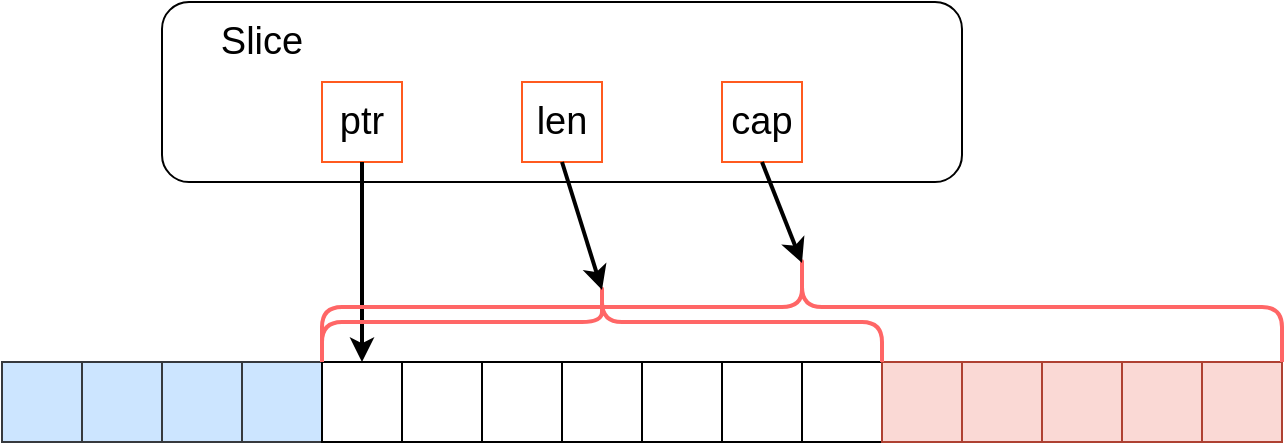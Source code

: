 <mxfile version="13.0.3" type="device"><diagram id="Mlxo5JXN_GmfHeBSySl9" name="第 1 页"><mxGraphModel dx="992" dy="731" grid="1" gridSize="10" guides="1" tooltips="1" connect="1" arrows="1" fold="1" page="1" pageScale="1" pageWidth="827" pageHeight="1169" math="0" shadow="0"><root><mxCell id="0"/><mxCell id="1" parent="0"/><mxCell id="86w5wCUeu4Vg8-H3KnYJ-1" value="" style="rounded=0;whiteSpace=wrap;html=1;fillColor=#cce5ff;strokeColor=#36393d;" vertex="1" parent="1"><mxGeometry x="80" y="440" width="40" height="40" as="geometry"/></mxCell><mxCell id="86w5wCUeu4Vg8-H3KnYJ-2" value="" style="rounded=0;whiteSpace=wrap;html=1;fillColor=#cce5ff;strokeColor=#36393d;" vertex="1" parent="1"><mxGeometry x="120" y="440" width="40" height="40" as="geometry"/></mxCell><mxCell id="86w5wCUeu4Vg8-H3KnYJ-3" value="" style="rounded=0;whiteSpace=wrap;html=1;fillColor=#cce5ff;strokeColor=#36393d;" vertex="1" parent="1"><mxGeometry x="160" y="440" width="40" height="40" as="geometry"/></mxCell><mxCell id="86w5wCUeu4Vg8-H3KnYJ-4" value="" style="rounded=0;whiteSpace=wrap;html=1;fillColor=#cce5ff;strokeColor=#36393d;" vertex="1" parent="1"><mxGeometry x="200" y="440" width="40" height="40" as="geometry"/></mxCell><mxCell id="86w5wCUeu4Vg8-H3KnYJ-5" value="" style="rounded=0;whiteSpace=wrap;html=1;" vertex="1" parent="1"><mxGeometry x="240" y="440" width="40" height="40" as="geometry"/></mxCell><mxCell id="86w5wCUeu4Vg8-H3KnYJ-6" value="" style="rounded=0;whiteSpace=wrap;html=1;" vertex="1" parent="1"><mxGeometry x="280" y="440" width="40" height="40" as="geometry"/></mxCell><mxCell id="86w5wCUeu4Vg8-H3KnYJ-7" value="" style="rounded=0;whiteSpace=wrap;html=1;" vertex="1" parent="1"><mxGeometry x="320" y="440" width="40" height="40" as="geometry"/></mxCell><mxCell id="86w5wCUeu4Vg8-H3KnYJ-8" value="" style="rounded=0;whiteSpace=wrap;html=1;" vertex="1" parent="1"><mxGeometry x="360" y="440" width="40" height="40" as="geometry"/></mxCell><mxCell id="86w5wCUeu4Vg8-H3KnYJ-9" value="" style="rounded=0;whiteSpace=wrap;html=1;" vertex="1" parent="1"><mxGeometry x="400" y="440" width="40" height="40" as="geometry"/></mxCell><mxCell id="86w5wCUeu4Vg8-H3KnYJ-10" value="" style="rounded=0;whiteSpace=wrap;html=1;" vertex="1" parent="1"><mxGeometry x="440" y="440" width="40" height="40" as="geometry"/></mxCell><mxCell id="86w5wCUeu4Vg8-H3KnYJ-11" value="" style="rounded=0;whiteSpace=wrap;html=1;" vertex="1" parent="1"><mxGeometry x="480" y="440" width="40" height="40" as="geometry"/></mxCell><mxCell id="86w5wCUeu4Vg8-H3KnYJ-12" value="" style="rounded=0;whiteSpace=wrap;html=1;fillColor=#fad9d5;strokeColor=#ae4132;" vertex="1" parent="1"><mxGeometry x="520" y="440" width="40" height="40" as="geometry"/></mxCell><mxCell id="86w5wCUeu4Vg8-H3KnYJ-13" value="" style="rounded=0;whiteSpace=wrap;html=1;fillColor=#fad9d5;strokeColor=#ae4132;" vertex="1" parent="1"><mxGeometry x="560" y="440" width="40" height="40" as="geometry"/></mxCell><mxCell id="86w5wCUeu4Vg8-H3KnYJ-14" value="" style="rounded=0;whiteSpace=wrap;html=1;fillColor=#fad9d5;strokeColor=#ae4132;" vertex="1" parent="1"><mxGeometry x="600" y="440" width="40" height="40" as="geometry"/></mxCell><mxCell id="86w5wCUeu4Vg8-H3KnYJ-15" value="" style="rounded=0;whiteSpace=wrap;html=1;fillColor=#fad9d5;strokeColor=#ae4132;" vertex="1" parent="1"><mxGeometry x="640" y="440" width="40" height="40" as="geometry"/></mxCell><mxCell id="86w5wCUeu4Vg8-H3KnYJ-16" value="" style="rounded=0;whiteSpace=wrap;html=1;fillColor=#fad9d5;strokeColor=#ae4132;" vertex="1" parent="1"><mxGeometry x="680" y="440" width="40" height="40" as="geometry"/></mxCell><mxCell id="86w5wCUeu4Vg8-H3KnYJ-17" value="" style="rounded=1;whiteSpace=wrap;html=1;" vertex="1" parent="1"><mxGeometry x="160" y="260" width="400" height="90" as="geometry"/></mxCell><mxCell id="86w5wCUeu4Vg8-H3KnYJ-18" value="&lt;font style=&quot;font-size: 19px&quot;&gt;Slice&lt;/font&gt;" style="text;html=1;strokeColor=none;fillColor=none;align=center;verticalAlign=middle;whiteSpace=wrap;rounded=0;" vertex="1" parent="1"><mxGeometry x="190" y="270" width="40" height="20" as="geometry"/></mxCell><mxCell id="86w5wCUeu4Vg8-H3KnYJ-20" value="&lt;font style=&quot;font-size: 19px&quot;&gt;cap&lt;/font&gt;" style="rounded=0;whiteSpace=wrap;html=1;strokeColor=#FF5A1F;" vertex="1" parent="1"><mxGeometry x="440" y="300" width="40" height="40" as="geometry"/></mxCell><mxCell id="86w5wCUeu4Vg8-H3KnYJ-21" value="&lt;font style=&quot;font-size: 19px&quot;&gt;len&lt;/font&gt;" style="rounded=0;whiteSpace=wrap;html=1;strokeColor=#FF5A1F;" vertex="1" parent="1"><mxGeometry x="340" y="300" width="40" height="40" as="geometry"/></mxCell><mxCell id="86w5wCUeu4Vg8-H3KnYJ-22" value="&lt;font style=&quot;font-size: 19px&quot;&gt;ptr&lt;/font&gt;" style="rounded=0;whiteSpace=wrap;html=1;strokeColor=#FF5A1F;" vertex="1" parent="1"><mxGeometry x="240" y="300" width="40" height="40" as="geometry"/></mxCell><mxCell id="86w5wCUeu4Vg8-H3KnYJ-23" value="" style="endArrow=classic;html=1;exitX=0.5;exitY=1;exitDx=0;exitDy=0;entryX=0.5;entryY=0;entryDx=0;entryDy=0;strokeWidth=2;" edge="1" parent="1" source="86w5wCUeu4Vg8-H3KnYJ-22" target="86w5wCUeu4Vg8-H3KnYJ-5"><mxGeometry width="50" height="50" relative="1" as="geometry"><mxPoint x="390" y="400" as="sourcePoint"/><mxPoint x="440" y="350" as="targetPoint"/></mxGeometry></mxCell><mxCell id="86w5wCUeu4Vg8-H3KnYJ-24" value="" style="shape=curlyBracket;whiteSpace=wrap;html=1;rounded=1;strokeColor=#FF6666;rotation=90;strokeWidth=2;" vertex="1" parent="1"><mxGeometry x="360" y="280" width="40" height="280" as="geometry"/></mxCell><mxCell id="86w5wCUeu4Vg8-H3KnYJ-25" value="" style="endArrow=classic;html=1;strokeWidth=2;exitX=0.5;exitY=1;exitDx=0;exitDy=0;entryX=0.1;entryY=0.5;entryDx=0;entryDy=0;entryPerimeter=0;" edge="1" parent="1" source="86w5wCUeu4Vg8-H3KnYJ-21" target="86w5wCUeu4Vg8-H3KnYJ-24"><mxGeometry width="50" height="50" relative="1" as="geometry"><mxPoint x="390" y="400" as="sourcePoint"/><mxPoint x="440" y="350" as="targetPoint"/></mxGeometry></mxCell><mxCell id="86w5wCUeu4Vg8-H3KnYJ-26" value="" style="shape=curlyBracket;whiteSpace=wrap;html=1;rounded=1;strokeColor=#FF6666;rotation=90;strokeWidth=2;" vertex="1" parent="1"><mxGeometry x="452.5" y="172.5" width="55" height="480" as="geometry"/></mxCell><mxCell id="86w5wCUeu4Vg8-H3KnYJ-29" value="" style="endArrow=classic;html=1;strokeWidth=2;exitX=0.5;exitY=1;exitDx=0;exitDy=0;entryX=0.1;entryY=0.5;entryDx=0;entryDy=0;entryPerimeter=0;" edge="1" parent="1" source="86w5wCUeu4Vg8-H3KnYJ-20" target="86w5wCUeu4Vg8-H3KnYJ-26"><mxGeometry width="50" height="50" relative="1" as="geometry"><mxPoint x="390" y="400" as="sourcePoint"/><mxPoint x="440" y="350" as="targetPoint"/></mxGeometry></mxCell></root></mxGraphModel></diagram></mxfile>